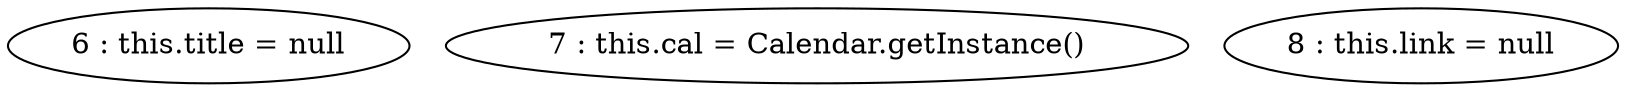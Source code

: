 digraph G {
"6 : this.title = null"
"7 : this.cal = Calendar.getInstance()"
"8 : this.link = null"
}